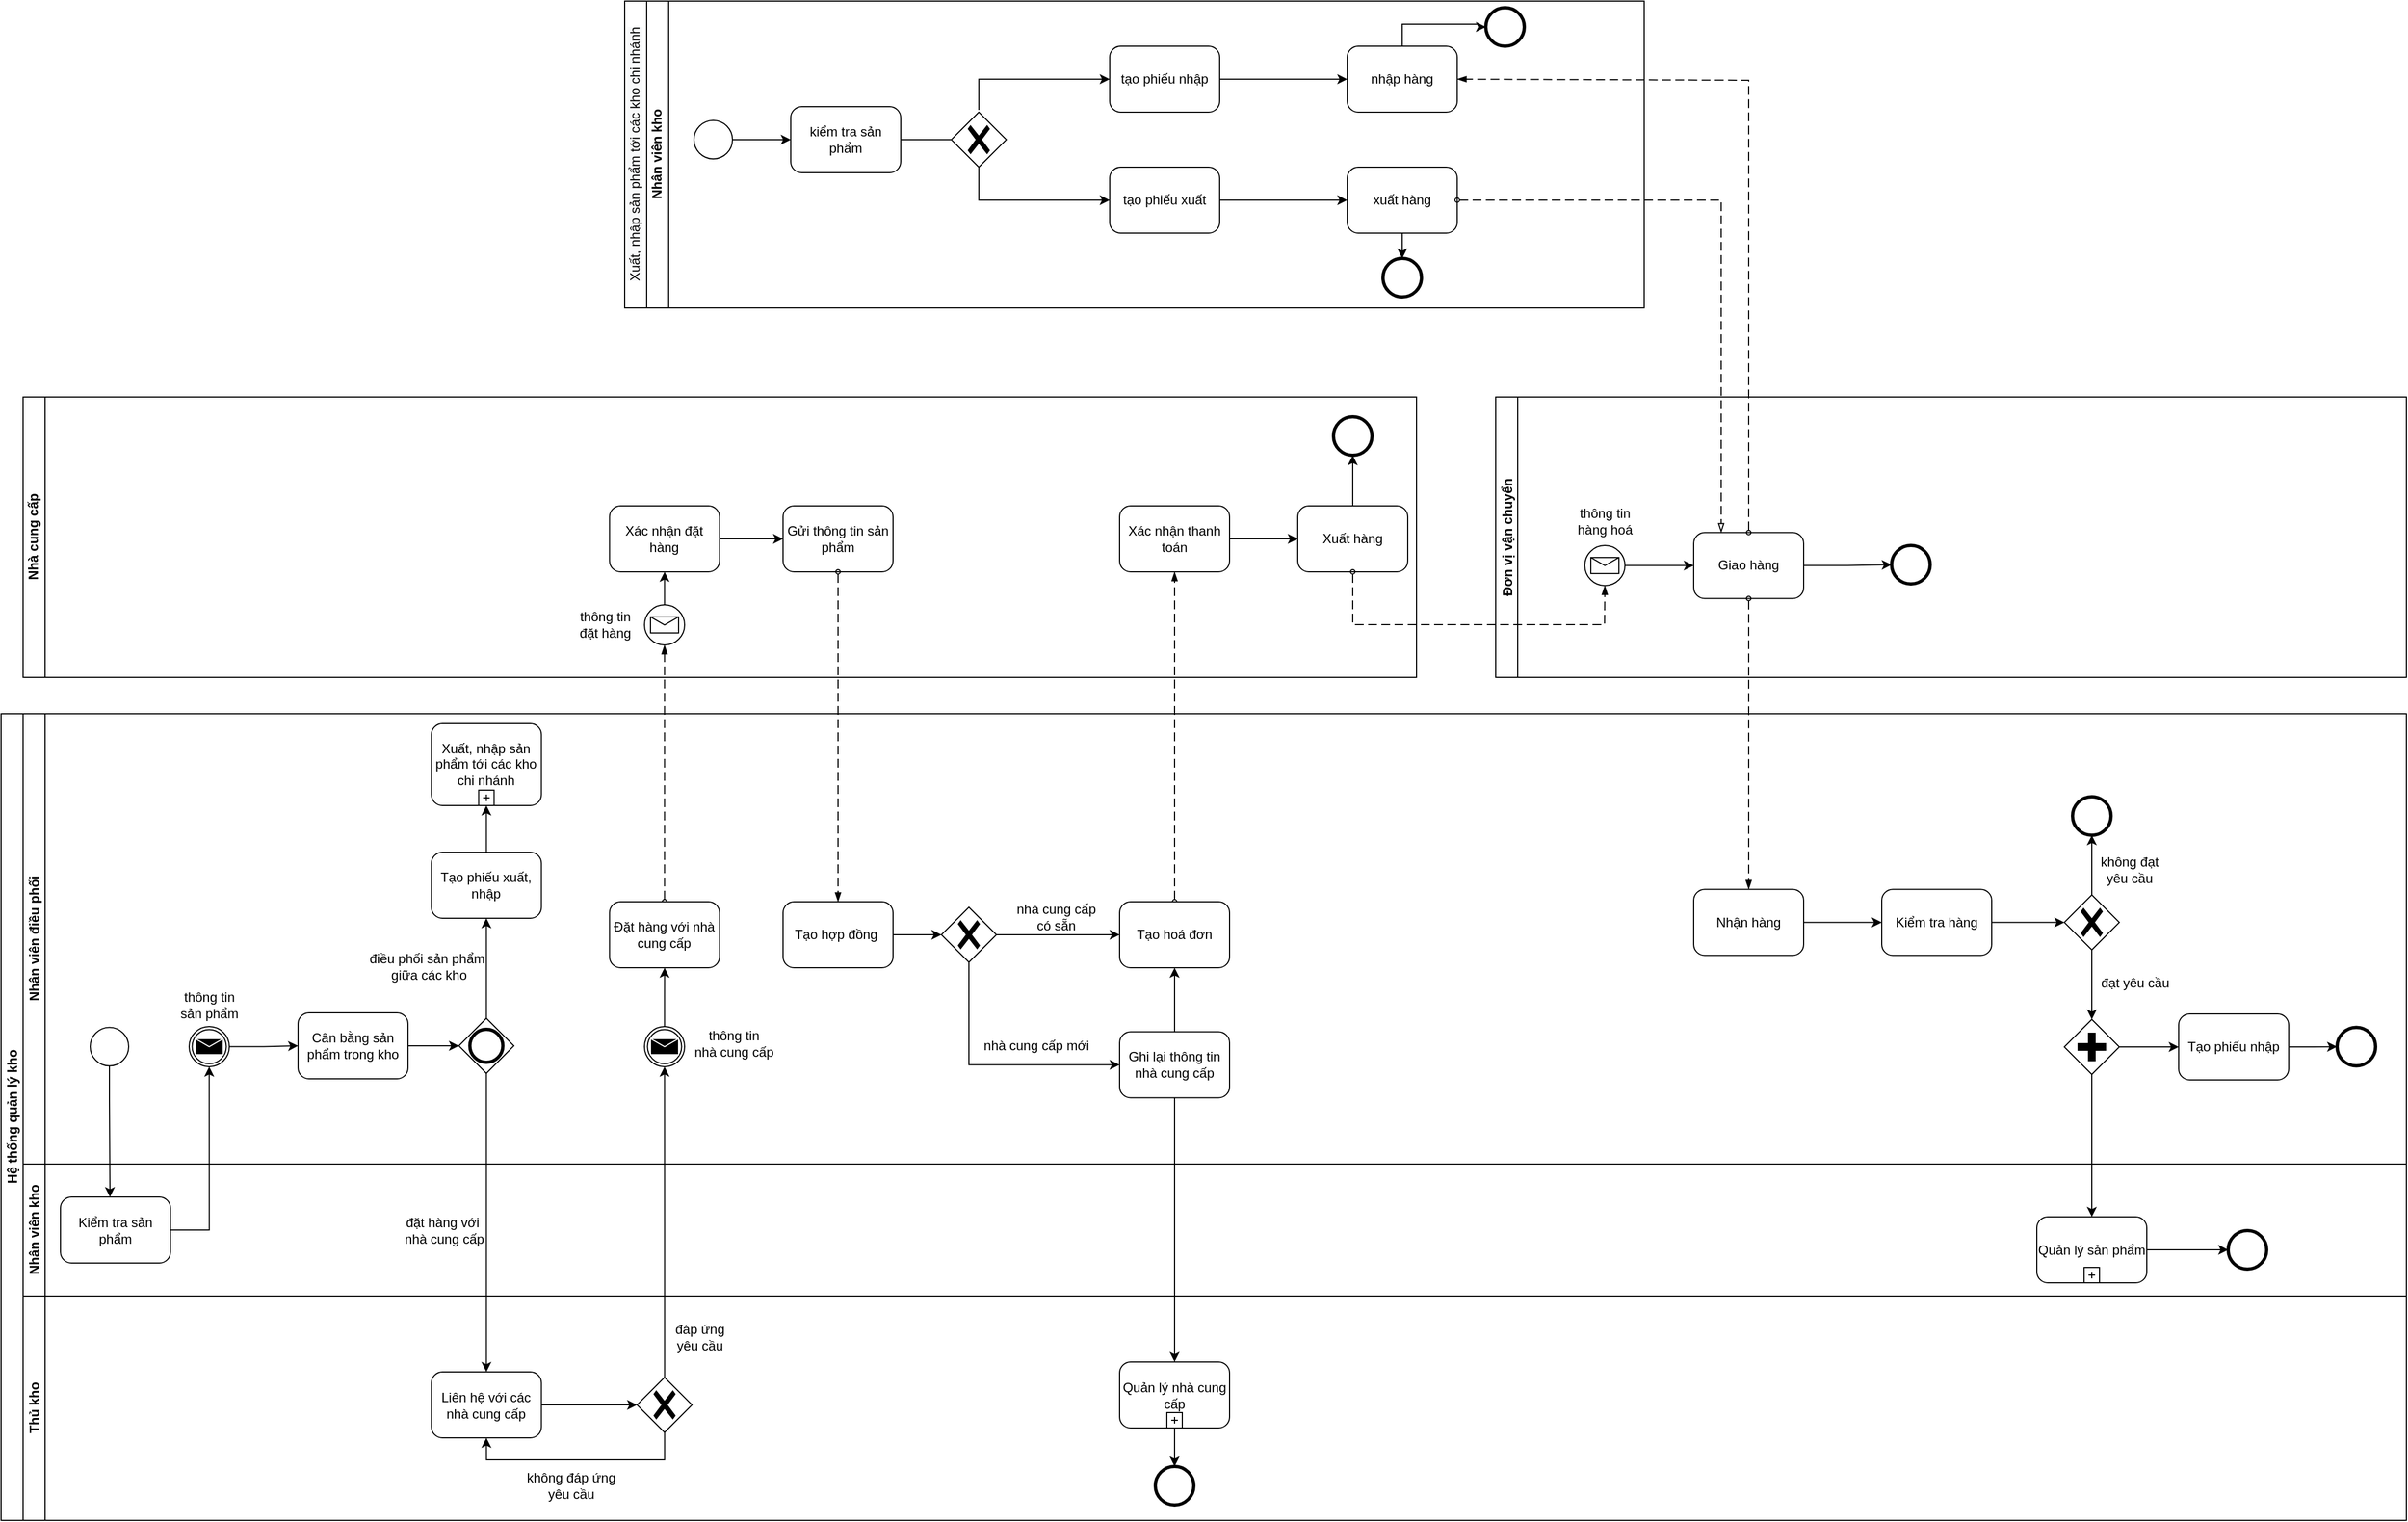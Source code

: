 <mxfile version="20.2.4" type="device" pages="2"><diagram name="inventory management system" id="74e2e168-ea6b-b213-b513-2b3c1d86103e"><mxGraphModel dx="1221" dy="634" grid="1" gridSize="9" guides="1" tooltips="1" connect="1" arrows="1" fold="1" page="1" pageScale="1" pageWidth="1500" pageHeight="1920" background="none" math="0" shadow="0"><root><mxCell id="0"/><mxCell id="1" parent="0"/><mxCell id="8CF6cLF_497ZP0KfiTRn-6" value="Nhà cung cấp" style="swimlane;html=1;startSize=20;horizontal=0;" parent="1" vertex="1"><mxGeometry x="281" y="405" width="1267" height="255" as="geometry"/></mxCell><mxCell id="GPhjwS82SwwZV1RUeQHN-33" value="" style="edgeStyle=orthogonalEdgeStyle;rounded=0;orthogonalLoop=1;jettySize=auto;html=1;" parent="8CF6cLF_497ZP0KfiTRn-6" source="8CF6cLF_497ZP0KfiTRn-21" target="GPhjwS82SwwZV1RUeQHN-30" edge="1"><mxGeometry relative="1" as="geometry"/></mxCell><mxCell id="8CF6cLF_497ZP0KfiTRn-21" value="Xác nhận đặt hàng" style="points=[[0.25,0,0],[0.5,0,0],[0.75,0,0],[1,0.25,0],[1,0.5,0],[1,0.75,0],[0.75,1,0],[0.5,1,0],[0.25,1,0],[0,0.75,0],[0,0.5,0],[0,0.25,0]];shape=mxgraph.bpmn.task;whiteSpace=wrap;rectStyle=rounded;size=10;taskMarker=abstract;" parent="8CF6cLF_497ZP0KfiTRn-6" vertex="1"><mxGeometry x="533.25" y="99" width="100" height="60" as="geometry"/></mxCell><mxCell id="yt2m0FL5eR5qhUg7MyY3-13" value="" style="edgeStyle=orthogonalEdgeStyle;rounded=0;orthogonalLoop=1;jettySize=auto;html=1;" parent="8CF6cLF_497ZP0KfiTRn-6" source="yt2m0FL5eR5qhUg7MyY3-9" target="yt2m0FL5eR5qhUg7MyY3-12" edge="1"><mxGeometry relative="1" as="geometry"/></mxCell><mxCell id="yt2m0FL5eR5qhUg7MyY3-9" value="Xác nhận thanh toán" style="points=[[0.25,0,0],[0.5,0,0],[0.75,0,0],[1,0.25,0],[1,0.5,0],[1,0.75,0],[0.75,1,0],[0.5,1,0],[0.25,1,0],[0,0.75,0],[0,0.5,0],[0,0.25,0]];shape=mxgraph.bpmn.task;whiteSpace=wrap;rectStyle=rounded;size=10;taskMarker=abstract;" parent="8CF6cLF_497ZP0KfiTRn-6" vertex="1"><mxGeometry x="997" y="99" width="100" height="60" as="geometry"/></mxCell><mxCell id="GPhjwS82SwwZV1RUeQHN-35" value="" style="edgeStyle=orthogonalEdgeStyle;rounded=0;orthogonalLoop=1;jettySize=auto;html=1;" parent="8CF6cLF_497ZP0KfiTRn-6" source="yt2m0FL5eR5qhUg7MyY3-12" target="GPhjwS82SwwZV1RUeQHN-34" edge="1"><mxGeometry relative="1" as="geometry"/></mxCell><mxCell id="yt2m0FL5eR5qhUg7MyY3-12" value="Xuất hàng" style="points=[[0.25,0,0],[0.5,0,0],[0.75,0,0],[1,0.25,0],[1,0.5,0],[1,0.75,0],[0.75,1,0],[0.5,1,0],[0.25,1,0],[0,0.75,0],[0,0.5,0],[0,0.25,0]];shape=mxgraph.bpmn.task;whiteSpace=wrap;rectStyle=rounded;size=10;taskMarker=abstract;" parent="8CF6cLF_497ZP0KfiTRn-6" vertex="1"><mxGeometry x="1159" y="99" width="100" height="60" as="geometry"/></mxCell><mxCell id="yt2m0FL5eR5qhUg7MyY3-16" value="" style="edgeStyle=orthogonalEdgeStyle;rounded=0;orthogonalLoop=1;jettySize=auto;html=1;" parent="8CF6cLF_497ZP0KfiTRn-6" source="yt2m0FL5eR5qhUg7MyY3-14" target="8CF6cLF_497ZP0KfiTRn-21" edge="1"><mxGeometry relative="1" as="geometry"/></mxCell><mxCell id="yt2m0FL5eR5qhUg7MyY3-14" value="" style="points=[[0.145,0.145,0],[0.5,0,0],[0.855,0.145,0],[1,0.5,0],[0.855,0.855,0],[0.5,1,0],[0.145,0.855,0],[0,0.5,0]];shape=mxgraph.bpmn.event;html=1;verticalLabelPosition=bottom;labelBackgroundColor=#ffffff;verticalAlign=top;align=center;perimeter=ellipsePerimeter;outlineConnect=0;aspect=fixed;outline=standard;symbol=message;" parent="8CF6cLF_497ZP0KfiTRn-6" vertex="1"><mxGeometry x="565" y="189" width="36.5" height="36.5" as="geometry"/></mxCell><mxCell id="yt2m0FL5eR5qhUg7MyY3-17" value="thông tin &lt;br&gt;đặt hàng" style="text;html=1;align=center;verticalAlign=middle;resizable=0;points=[];autosize=1;strokeColor=none;fillColor=none;" parent="8CF6cLF_497ZP0KfiTRn-6" vertex="1"><mxGeometry x="493" y="184.75" width="72" height="45" as="geometry"/></mxCell><mxCell id="GPhjwS82SwwZV1RUeQHN-30" value="Gửi thông tin sản phẩm" style="points=[[0.25,0,0],[0.5,0,0],[0.75,0,0],[1,0.25,0],[1,0.5,0],[1,0.75,0],[0.75,1,0],[0.5,1,0],[0.25,1,0],[0,0.75,0],[0,0.5,0],[0,0.25,0]];shape=mxgraph.bpmn.task;whiteSpace=wrap;rectStyle=rounded;size=10;taskMarker=abstract;" parent="8CF6cLF_497ZP0KfiTRn-6" vertex="1"><mxGeometry x="691" y="99" width="100" height="60" as="geometry"/></mxCell><mxCell id="GPhjwS82SwwZV1RUeQHN-34" value="" style="points=[[0.145,0.145,0],[0.5,0,0],[0.855,0.145,0],[1,0.5,0],[0.855,0.855,0],[0.5,1,0],[0.145,0.855,0],[0,0.5,0]];shape=mxgraph.bpmn.event;html=1;verticalLabelPosition=bottom;labelBackgroundColor=#ffffff;verticalAlign=top;align=center;perimeter=ellipsePerimeter;outlineConnect=0;aspect=fixed;outline=end;symbol=terminate2;" parent="8CF6cLF_497ZP0KfiTRn-6" vertex="1"><mxGeometry x="1191.5" y="18" width="35" height="35" as="geometry"/></mxCell><mxCell id="8CF6cLF_497ZP0KfiTRn-131" value="" style="dashed=1;dashPattern=8 4;endArrow=blockThin;endFill=1;startArrow=oval;startFill=0;endSize=6;startSize=4;rounded=0;exitX=0.5;exitY=0;exitDx=0;exitDy=0;exitPerimeter=0;" parent="1" source="8CF6cLF_497ZP0KfiTRn-118" target="yt2m0FL5eR5qhUg7MyY3-14" edge="1"><mxGeometry width="160" relative="1" as="geometry"><mxPoint x="567" y="675" as="sourcePoint"/><mxPoint x="727" y="675" as="targetPoint"/></mxGeometry></mxCell><mxCell id="yt2m0FL5eR5qhUg7MyY3-10" value="" style="dashed=1;dashPattern=8 4;endArrow=blockThin;endFill=1;startArrow=oval;startFill=0;endSize=6;startSize=4;rounded=0;entryX=0.5;entryY=1;entryDx=0;entryDy=0;entryPerimeter=0;exitX=0.5;exitY=0;exitDx=0;exitDy=0;exitPerimeter=0;" parent="1" source="8CF6cLF_497ZP0KfiTRn-40" target="yt2m0FL5eR5qhUg7MyY3-9" edge="1"><mxGeometry width="160" relative="1" as="geometry"><mxPoint x="1052.5" y="510" as="sourcePoint"/><mxPoint x="1053" y="636.5" as="targetPoint"/></mxGeometry></mxCell><mxCell id="yt2m0FL5eR5qhUg7MyY3-4" value="" style="dashed=1;dashPattern=8 4;endArrow=blockThin;endFill=1;startArrow=oval;startFill=0;endSize=6;startSize=4;rounded=0;entryX=0.5;entryY=0;entryDx=0;entryDy=0;entryPerimeter=0;exitX=0.5;exitY=1;exitDx=0;exitDy=0;exitPerimeter=0;" parent="1" source="GPhjwS82SwwZV1RUeQHN-30" target="8CF6cLF_497ZP0KfiTRn-33" edge="1"><mxGeometry width="160" relative="1" as="geometry"><mxPoint x="1022" y="559" as="sourcePoint"/><mxPoint x="983" y="619" as="targetPoint"/></mxGeometry></mxCell><mxCell id="yt2m0FL5eR5qhUg7MyY3-25" value="Đơn vị vận chuyển" style="swimlane;startSize=20;horizontal=0;" parent="1" vertex="1"><mxGeometry x="1620" y="405" width="828" height="255" as="geometry"/></mxCell><mxCell id="yt2m0FL5eR5qhUg7MyY3-34" value="" style="edgeStyle=orthogonalEdgeStyle;rounded=0;orthogonalLoop=1;jettySize=auto;html=1;" parent="yt2m0FL5eR5qhUg7MyY3-25" source="yt2m0FL5eR5qhUg7MyY3-28" target="yt2m0FL5eR5qhUg7MyY3-33" edge="1"><mxGeometry relative="1" as="geometry"/></mxCell><mxCell id="yt2m0FL5eR5qhUg7MyY3-28" value="Giao hàng" style="points=[[0.25,0,0],[0.5,0,0],[0.75,0,0],[1,0.25,0],[1,0.5,0],[1,0.75,0],[0.75,1,0],[0.5,1,0],[0.25,1,0],[0,0.75,0],[0,0.5,0],[0,0.25,0]];shape=mxgraph.bpmn.task;whiteSpace=wrap;rectStyle=rounded;size=10;taskMarker=abstract;" parent="yt2m0FL5eR5qhUg7MyY3-25" vertex="1"><mxGeometry x="180" y="123.25" width="100" height="60" as="geometry"/></mxCell><mxCell id="J1mQcQFPRn4zZdBeIt-k-29" value="" style="edgeStyle=orthogonalEdgeStyle;rounded=0;orthogonalLoop=1;jettySize=auto;html=1;" parent="yt2m0FL5eR5qhUg7MyY3-25" source="yt2m0FL5eR5qhUg7MyY3-29" target="yt2m0FL5eR5qhUg7MyY3-28" edge="1"><mxGeometry relative="1" as="geometry"/></mxCell><mxCell id="yt2m0FL5eR5qhUg7MyY3-29" value="" style="points=[[0.145,0.145,0],[0.5,0,0],[0.855,0.145,0],[1,0.5,0],[0.855,0.855,0],[0.5,1,0],[0.145,0.855,0],[0,0.5,0]];shape=mxgraph.bpmn.event;html=1;verticalLabelPosition=bottom;labelBackgroundColor=#ffffff;verticalAlign=top;align=center;perimeter=ellipsePerimeter;outlineConnect=0;aspect=fixed;outline=standard;symbol=message;" parent="yt2m0FL5eR5qhUg7MyY3-25" vertex="1"><mxGeometry x="81" y="135" width="36.5" height="36.5" as="geometry"/></mxCell><mxCell id="yt2m0FL5eR5qhUg7MyY3-31" value="thông tin &lt;br&gt;hàng hoá" style="text;html=1;align=center;verticalAlign=middle;resizable=0;points=[];autosize=1;strokeColor=none;fillColor=none;" parent="yt2m0FL5eR5qhUg7MyY3-25" vertex="1"><mxGeometry x="63.25" y="90" width="72" height="45" as="geometry"/></mxCell><mxCell id="yt2m0FL5eR5qhUg7MyY3-33" value="" style="points=[[0.145,0.145,0],[0.5,0,0],[0.855,0.145,0],[1,0.5,0],[0.855,0.855,0],[0.5,1,0],[0.145,0.855,0],[0,0.5,0]];shape=mxgraph.bpmn.event;html=1;verticalLabelPosition=bottom;labelBackgroundColor=#ffffff;verticalAlign=top;align=center;perimeter=ellipsePerimeter;outlineConnect=0;aspect=fixed;outline=end;symbol=terminate2;" parent="yt2m0FL5eR5qhUg7MyY3-25" vertex="1"><mxGeometry x="360" y="135" width="35" height="35" as="geometry"/></mxCell><mxCell id="J1mQcQFPRn4zZdBeIt-k-14" value="" style="dashed=1;dashPattern=8 4;endArrow=blockThin;endFill=1;startArrow=oval;startFill=0;endSize=6;startSize=4;rounded=0;exitX=0.5;exitY=1;exitDx=0;exitDy=0;exitPerimeter=0;entryX=0.5;entryY=0;entryDx=0;entryDy=0;entryPerimeter=0;" parent="1" source="yt2m0FL5eR5qhUg7MyY3-28" target="yt2m0FL5eR5qhUg7MyY3-35" edge="1"><mxGeometry width="160" relative="1" as="geometry"><mxPoint x="1611" y="558" as="sourcePoint"/><mxPoint x="1771" y="558" as="targetPoint"/></mxGeometry></mxCell><mxCell id="J1mQcQFPRn4zZdBeIt-k-28" value="" style="dashed=1;dashPattern=8 4;endArrow=blockThin;endFill=1;startArrow=oval;startFill=0;endSize=6;startSize=4;rounded=0;exitX=0.5;exitY=1;exitDx=0;exitDy=0;exitPerimeter=0;entryX=0.5;entryY=1;entryDx=0;entryDy=0;entryPerimeter=0;" parent="1" source="yt2m0FL5eR5qhUg7MyY3-12" target="yt2m0FL5eR5qhUg7MyY3-29" edge="1"><mxGeometry width="160" relative="1" as="geometry"><mxPoint x="1674" y="432" as="sourcePoint"/><mxPoint x="1834" y="432" as="targetPoint"/><Array as="points"><mxPoint x="1490" y="612"/><mxPoint x="1719" y="612"/></Array></mxGeometry></mxCell><mxCell id="8CF6cLF_497ZP0KfiTRn-80" value="Hệ thống quản lý kho" style="swimlane;html=1;childLayout=stackLayout;resizeParent=1;resizeParentMax=0;horizontal=0;startSize=20;horizontalStack=0;" parent="1" vertex="1"><mxGeometry x="261" y="693" width="2187" height="733.5" as="geometry"/></mxCell><mxCell id="8CF6cLF_497ZP0KfiTRn-81" value="Nhân viên điều phối&lt;br&gt;" style="swimlane;html=1;startSize=20;horizontal=0;" parent="8CF6cLF_497ZP0KfiTRn-80" vertex="1"><mxGeometry x="20" width="2167" height="409.5" as="geometry"/></mxCell><mxCell id="8CF6cLF_497ZP0KfiTRn-40" value="Tạo hoá đơn" style="points=[[0.25,0,0],[0.5,0,0],[0.75,0,0],[1,0.25,0],[1,0.5,0],[1,0.75,0],[0.75,1,0],[0.5,1,0],[0.25,1,0],[0,0.75,0],[0,0.5,0],[0,0.25,0]];shape=mxgraph.bpmn.task;whiteSpace=wrap;rectStyle=rounded;size=10;taskMarker=abstract;" parent="8CF6cLF_497ZP0KfiTRn-81" vertex="1"><mxGeometry x="997" y="171" width="100" height="60" as="geometry"/></mxCell><mxCell id="GPhjwS82SwwZV1RUeQHN-29" value="" style="edgeStyle=orthogonalEdgeStyle;rounded=0;orthogonalLoop=1;jettySize=auto;html=1;" parent="8CF6cLF_497ZP0KfiTRn-81" source="8CF6cLF_497ZP0KfiTRn-44" target="GPhjwS82SwwZV1RUeQHN-28" edge="1"><mxGeometry relative="1" as="geometry"/></mxCell><mxCell id="8CF6cLF_497ZP0KfiTRn-44" value="Tạo phiếu nhập" style="points=[[0.25,0,0],[0.5,0,0],[0.75,0,0],[1,0.25,0],[1,0.5,0],[1,0.75,0],[0.75,1,0],[0.5,1,0],[0.25,1,0],[0,0.75,0],[0,0.5,0],[0,0.25,0]];shape=mxgraph.bpmn.task;whiteSpace=wrap;rectStyle=rounded;size=10;taskMarker=abstract;" parent="8CF6cLF_497ZP0KfiTRn-81" vertex="1"><mxGeometry x="1960" y="273" width="100" height="60" as="geometry"/></mxCell><mxCell id="8CF6cLF_497ZP0KfiTRn-118" value="Đặt hàng với nhà cung cấp" style="points=[[0.25,0,0],[0.5,0,0],[0.75,0,0],[1,0.25,0],[1,0.5,0],[1,0.75,0],[0.75,1,0],[0.5,1,0],[0.25,1,0],[0,0.75,0],[0,0.5,0],[0,0.25,0]];shape=mxgraph.bpmn.task;whiteSpace=wrap;rectStyle=rounded;size=10;taskMarker=abstract;" parent="8CF6cLF_497ZP0KfiTRn-81" vertex="1"><mxGeometry x="533.25" y="171" width="100" height="60" as="geometry"/></mxCell><mxCell id="GPhjwS82SwwZV1RUeQHN-4" value="" style="edgeStyle=orthogonalEdgeStyle;rounded=0;orthogonalLoop=1;jettySize=auto;html=1;" parent="8CF6cLF_497ZP0KfiTRn-81" source="8CF6cLF_497ZP0KfiTRn-33" target="GPhjwS82SwwZV1RUeQHN-3" edge="1"><mxGeometry relative="1" as="geometry"/></mxCell><mxCell id="8CF6cLF_497ZP0KfiTRn-33" value="Tạo hợp đồng " style="points=[[0.25,0,0],[0.5,0,0],[0.75,0,0],[1,0.25,0],[1,0.5,0],[1,0.75,0],[0.75,1,0],[0.5,1,0],[0.25,1,0],[0,0.75,0],[0,0.5,0],[0,0.25,0]];shape=mxgraph.bpmn.task;whiteSpace=wrap;rectStyle=rounded;size=10;taskMarker=abstract;" parent="8CF6cLF_497ZP0KfiTRn-81" vertex="1"><mxGeometry x="691" y="171" width="100" height="60" as="geometry"/></mxCell><mxCell id="0IMm8NpGHYCXOkR3CDBu-25" value="" style="edgeStyle=orthogonalEdgeStyle;rounded=0;orthogonalLoop=1;jettySize=auto;html=1;entryX=0.5;entryY=1;entryDx=0;entryDy=0;entryPerimeter=0;" parent="8CF6cLF_497ZP0KfiTRn-81" source="0IMm8NpGHYCXOkR3CDBu-22" target="GPhjwS82SwwZV1RUeQHN-2" edge="1"><mxGeometry relative="1" as="geometry"><mxPoint x="421.235" y="231" as="targetPoint"/></mxGeometry></mxCell><mxCell id="0IMm8NpGHYCXOkR3CDBu-22" value="" style="points=[[0.25,0.25,0],[0.5,0,0],[0.75,0.25,0],[1,0.5,0],[0.75,0.75,0],[0.5,1,0],[0.25,0.75,0],[0,0.5,0]];shape=mxgraph.bpmn.gateway2;html=1;verticalLabelPosition=bottom;labelBackgroundColor=#ffffff;verticalAlign=top;align=center;perimeter=rhombusPerimeter;outlineConnect=0;outline=end;symbol=general;" parent="8CF6cLF_497ZP0KfiTRn-81" vertex="1"><mxGeometry x="396.25" y="277" width="50" height="50" as="geometry"/></mxCell><mxCell id="0IMm8NpGHYCXOkR3CDBu-26" value="" style="points=[[0.145,0.145,0],[0.5,0,0],[0.855,0.145,0],[1,0.5,0],[0.855,0.855,0],[0.5,1,0],[0.145,0.855,0],[0,0.5,0]];shape=mxgraph.bpmn.event;html=1;verticalLabelPosition=bottom;labelBackgroundColor=#ffffff;verticalAlign=top;align=center;perimeter=ellipsePerimeter;outlineConnect=0;aspect=fixed;outline=standard;symbol=general;" parent="8CF6cLF_497ZP0KfiTRn-81" vertex="1"><mxGeometry x="61" y="285.25" width="35" height="35" as="geometry"/></mxCell><mxCell id="0IMm8NpGHYCXOkR3CDBu-87" value="" style="edgeStyle=orthogonalEdgeStyle;rounded=0;orthogonalLoop=1;jettySize=auto;html=1;" parent="8CF6cLF_497ZP0KfiTRn-81" source="0IMm8NpGHYCXOkR3CDBu-56" target="0IMm8NpGHYCXOkR3CDBu-22" edge="1"><mxGeometry relative="1" as="geometry"/></mxCell><mxCell id="0IMm8NpGHYCXOkR3CDBu-56" value="Cân bằng sản phẩm trong kho" style="points=[[0.25,0,0],[0.5,0,0],[0.75,0,0],[1,0.25,0],[1,0.5,0],[1,0.75,0],[0.75,1,0],[0.5,1,0],[0.25,1,0],[0,0.75,0],[0,0.5,0],[0,0.25,0]];shape=mxgraph.bpmn.task;whiteSpace=wrap;rectStyle=rounded;size=10;taskMarker=abstract;" parent="8CF6cLF_497ZP0KfiTRn-81" vertex="1"><mxGeometry x="250" y="272" width="100" height="60" as="geometry"/></mxCell><mxCell id="J1mQcQFPRn4zZdBeIt-k-36" value="" style="edgeStyle=orthogonalEdgeStyle;rounded=0;orthogonalLoop=1;jettySize=auto;html=1;" parent="8CF6cLF_497ZP0KfiTRn-81" source="0IMm8NpGHYCXOkR3CDBu-71" target="8CF6cLF_497ZP0KfiTRn-44" edge="1"><mxGeometry relative="1" as="geometry"/></mxCell><mxCell id="0IMm8NpGHYCXOkR3CDBu-71" value="" style="points=[[0.25,0.25,0],[0.5,0,0],[0.75,0.25,0],[1,0.5,0],[0.75,0.75,0],[0.5,1,0],[0.25,0.75,0],[0,0.5,0]];shape=mxgraph.bpmn.gateway2;html=1;verticalLabelPosition=bottom;labelBackgroundColor=#ffffff;verticalAlign=top;align=center;perimeter=rhombusPerimeter;outlineConnect=0;outline=none;symbol=none;gwType=parallel;" parent="8CF6cLF_497ZP0KfiTRn-81" vertex="1"><mxGeometry x="1856" y="278" width="50" height="50" as="geometry"/></mxCell><mxCell id="0IMm8NpGHYCXOkR3CDBu-97" value="" style="edgeStyle=orthogonalEdgeStyle;rounded=0;orthogonalLoop=1;jettySize=auto;html=1;" parent="8CF6cLF_497ZP0KfiTRn-81" source="0IMm8NpGHYCXOkR3CDBu-94" target="8CF6cLF_497ZP0KfiTRn-118" edge="1"><mxGeometry relative="1" as="geometry"/></mxCell><mxCell id="0IMm8NpGHYCXOkR3CDBu-94" value="" style="points=[[0.145,0.145,0],[0.5,0,0],[0.855,0.145,0],[1,0.5,0],[0.855,0.855,0],[0.5,1,0],[0.145,0.855,0],[0,0.5,0]];shape=mxgraph.bpmn.event;html=1;verticalLabelPosition=bottom;labelBackgroundColor=#ffffff;verticalAlign=top;align=center;perimeter=ellipsePerimeter;outlineConnect=0;aspect=fixed;outline=throwing;symbol=message;" parent="8CF6cLF_497ZP0KfiTRn-81" vertex="1"><mxGeometry x="565" y="284.5" width="36.5" height="36.5" as="geometry"/></mxCell><mxCell id="0IMm8NpGHYCXOkR3CDBu-98" value="thông tin &lt;br&gt;nhà cung cấp" style="text;html=1;align=center;verticalAlign=middle;resizable=0;points=[];autosize=1;strokeColor=none;fillColor=none;" parent="8CF6cLF_497ZP0KfiTRn-81" vertex="1"><mxGeometry x="601" y="277" width="90" height="45" as="geometry"/></mxCell><mxCell id="J1mQcQFPRn4zZdBeIt-k-16" style="edgeStyle=orthogonalEdgeStyle;rounded=0;orthogonalLoop=1;jettySize=auto;html=1;entryX=0;entryY=0.5;entryDx=0;entryDy=0;entryPerimeter=0;" parent="8CF6cLF_497ZP0KfiTRn-81" source="0IMm8NpGHYCXOkR3CDBu-102" target="0IMm8NpGHYCXOkR3CDBu-108" edge="1"><mxGeometry relative="1" as="geometry"/></mxCell><mxCell id="0IMm8NpGHYCXOkR3CDBu-102" value="Kiểm tra hàng" style="points=[[0.25,0,0],[0.5,0,0],[0.75,0,0],[1,0.25,0],[1,0.5,0],[1,0.75,0],[0.75,1,0],[0.5,1,0],[0.25,1,0],[0,0.75,0],[0,0.5,0],[0,0.25,0]];shape=mxgraph.bpmn.task;whiteSpace=wrap;rectStyle=rounded;size=10;taskMarker=abstract;" parent="8CF6cLF_497ZP0KfiTRn-81" vertex="1"><mxGeometry x="1690" y="159.75" width="100" height="60" as="geometry"/></mxCell><mxCell id="0IMm8NpGHYCXOkR3CDBu-116" value="" style="edgeStyle=orthogonalEdgeStyle;rounded=0;orthogonalLoop=1;jettySize=auto;html=1;" parent="8CF6cLF_497ZP0KfiTRn-81" source="0IMm8NpGHYCXOkR3CDBu-108" target="0IMm8NpGHYCXOkR3CDBu-113" edge="1"><mxGeometry relative="1" as="geometry"/></mxCell><mxCell id="J1mQcQFPRn4zZdBeIt-k-20" value="" style="edgeStyle=orthogonalEdgeStyle;rounded=0;orthogonalLoop=1;jettySize=auto;html=1;" parent="8CF6cLF_497ZP0KfiTRn-81" source="0IMm8NpGHYCXOkR3CDBu-108" target="0IMm8NpGHYCXOkR3CDBu-71" edge="1"><mxGeometry relative="1" as="geometry"/></mxCell><mxCell id="0IMm8NpGHYCXOkR3CDBu-108" value="" style="points=[[0.25,0.25,0],[0.5,0,0],[0.75,0.25,0],[1,0.5,0],[0.75,0.75,0],[0.5,1,0],[0.25,0.75,0],[0,0.5,0]];shape=mxgraph.bpmn.gateway2;html=1;verticalLabelPosition=bottom;labelBackgroundColor=#ffffff;verticalAlign=top;align=center;perimeter=rhombusPerimeter;outlineConnect=0;outline=none;symbol=none;gwType=exclusive;" parent="8CF6cLF_497ZP0KfiTRn-81" vertex="1"><mxGeometry x="1856" y="164.75" width="50" height="50" as="geometry"/></mxCell><mxCell id="0IMm8NpGHYCXOkR3CDBu-113" value="" style="points=[[0.145,0.145,0],[0.5,0,0],[0.855,0.145,0],[1,0.5,0],[0.855,0.855,0],[0.5,1,0],[0.145,0.855,0],[0,0.5,0]];shape=mxgraph.bpmn.event;html=1;verticalLabelPosition=bottom;labelBackgroundColor=#ffffff;verticalAlign=top;align=center;perimeter=ellipsePerimeter;outlineConnect=0;aspect=fixed;outline=end;symbol=terminate2;" parent="8CF6cLF_497ZP0KfiTRn-81" vertex="1"><mxGeometry x="1863.5" y="75.5" width="35" height="35" as="geometry"/></mxCell><mxCell id="J1mQcQFPRn4zZdBeIt-k-17" value="" style="edgeStyle=orthogonalEdgeStyle;rounded=0;orthogonalLoop=1;jettySize=auto;html=1;" parent="8CF6cLF_497ZP0KfiTRn-81" source="yt2m0FL5eR5qhUg7MyY3-35" target="0IMm8NpGHYCXOkR3CDBu-102" edge="1"><mxGeometry relative="1" as="geometry"/></mxCell><mxCell id="yt2m0FL5eR5qhUg7MyY3-35" value="Nhận hàng" style="points=[[0.25,0,0],[0.5,0,0],[0.75,0,0],[1,0.25,0],[1,0.5,0],[1,0.75,0],[0.75,1,0],[0.5,1,0],[0.25,1,0],[0,0.75,0],[0,0.5,0],[0,0.25,0]];shape=mxgraph.bpmn.task;whiteSpace=wrap;rectStyle=rounded;size=10;taskMarker=abstract;" parent="8CF6cLF_497ZP0KfiTRn-81" vertex="1"><mxGeometry x="1519" y="159.75" width="100" height="60" as="geometry"/></mxCell><mxCell id="GPhjwS82SwwZV1RUeQHN-14" value="" style="edgeStyle=orthogonalEdgeStyle;rounded=0;orthogonalLoop=1;jettySize=auto;html=1;" parent="8CF6cLF_497ZP0KfiTRn-81" source="J1mQcQFPRn4zZdBeIt-k-51" target="8CF6cLF_497ZP0KfiTRn-40" edge="1"><mxGeometry relative="1" as="geometry"/></mxCell><mxCell id="J1mQcQFPRn4zZdBeIt-k-51" value="Ghi lại thông tin nhà cung cấp" style="points=[[0.25,0,0],[0.5,0,0],[0.75,0,0],[1,0.25,0],[1,0.5,0],[1,0.75,0],[0.75,1,0],[0.5,1,0],[0.25,1,0],[0,0.75,0],[0,0.5,0],[0,0.25,0]];shape=mxgraph.bpmn.task;whiteSpace=wrap;rectStyle=rounded;size=10;taskMarker=abstract;" parent="8CF6cLF_497ZP0KfiTRn-81" vertex="1"><mxGeometry x="997" y="289.25" width="100" height="60" as="geometry"/></mxCell><mxCell id="J1mQcQFPRn4zZdBeIt-k-59" value="đạt yêu cầu" style="text;html=1;align=center;verticalAlign=middle;resizable=0;points=[];autosize=1;strokeColor=none;fillColor=none;" parent="8CF6cLF_497ZP0KfiTRn-81" vertex="1"><mxGeometry x="1879" y="231" width="81" height="27" as="geometry"/></mxCell><mxCell id="J1mQcQFPRn4zZdBeIt-k-60" value="không đạt &lt;br&gt;yêu cầu" style="text;html=1;align=center;verticalAlign=middle;resizable=0;points=[];autosize=1;strokeColor=none;fillColor=none;" parent="8CF6cLF_497ZP0KfiTRn-81" vertex="1"><mxGeometry x="1879" y="119.75" width="72" height="45" as="geometry"/></mxCell><mxCell id="J1mQcQFPRn4zZdBeIt-k-65" value="" style="edgeStyle=orthogonalEdgeStyle;rounded=0;orthogonalLoop=1;jettySize=auto;html=1;" parent="8CF6cLF_497ZP0KfiTRn-81" source="J1mQcQFPRn4zZdBeIt-k-63" target="0IMm8NpGHYCXOkR3CDBu-56" edge="1"><mxGeometry relative="1" as="geometry"/></mxCell><mxCell id="J1mQcQFPRn4zZdBeIt-k-63" value="" style="points=[[0.145,0.145,0],[0.5,0,0],[0.855,0.145,0],[1,0.5,0],[0.855,0.855,0],[0.5,1,0],[0.145,0.855,0],[0,0.5,0]];shape=mxgraph.bpmn.event;html=1;verticalLabelPosition=bottom;labelBackgroundColor=#ffffff;verticalAlign=top;align=center;perimeter=ellipsePerimeter;outlineConnect=0;aspect=fixed;outline=throwing;symbol=message;" parent="8CF6cLF_497ZP0KfiTRn-81" vertex="1"><mxGeometry x="151" y="284.5" width="36.5" height="36.5" as="geometry"/></mxCell><mxCell id="J1mQcQFPRn4zZdBeIt-k-69" value="thông tin &lt;br&gt;sản phẩm" style="text;html=1;align=center;verticalAlign=middle;resizable=0;points=[];autosize=1;strokeColor=none;fillColor=none;" parent="8CF6cLF_497ZP0KfiTRn-81" vertex="1"><mxGeometry x="133.25" y="242" width="72" height="45" as="geometry"/></mxCell><mxCell id="GPhjwS82SwwZV1RUeQHN-21" value="" style="edgeStyle=orthogonalEdgeStyle;rounded=0;orthogonalLoop=1;jettySize=auto;html=1;" parent="8CF6cLF_497ZP0KfiTRn-81" source="GPhjwS82SwwZV1RUeQHN-2" target="GPhjwS82SwwZV1RUeQHN-19" edge="1"><mxGeometry relative="1" as="geometry"/></mxCell><mxCell id="GPhjwS82SwwZV1RUeQHN-2" value="Tạo phiếu xuất, nhập" style="points=[[0.25,0,0],[0.5,0,0],[0.75,0,0],[1,0.25,0],[1,0.5,0],[1,0.75,0],[0.75,1,0],[0.5,1,0],[0.25,1,0],[0,0.75,0],[0,0.5,0],[0,0.25,0]];shape=mxgraph.bpmn.task;whiteSpace=wrap;rectStyle=rounded;size=10;taskMarker=abstract;" parent="8CF6cLF_497ZP0KfiTRn-81" vertex="1"><mxGeometry x="371.25" y="126" width="100" height="60" as="geometry"/></mxCell><mxCell id="GPhjwS82SwwZV1RUeQHN-8" value="" style="edgeStyle=orthogonalEdgeStyle;rounded=0;orthogonalLoop=1;jettySize=auto;html=1;" parent="8CF6cLF_497ZP0KfiTRn-81" source="GPhjwS82SwwZV1RUeQHN-3" target="8CF6cLF_497ZP0KfiTRn-40" edge="1"><mxGeometry relative="1" as="geometry"/></mxCell><mxCell id="GPhjwS82SwwZV1RUeQHN-13" style="edgeStyle=orthogonalEdgeStyle;rounded=0;orthogonalLoop=1;jettySize=auto;html=1;entryX=0;entryY=0.5;entryDx=0;entryDy=0;entryPerimeter=0;" parent="8CF6cLF_497ZP0KfiTRn-81" source="GPhjwS82SwwZV1RUeQHN-3" target="J1mQcQFPRn4zZdBeIt-k-51" edge="1"><mxGeometry relative="1" as="geometry"><Array as="points"><mxPoint x="860" y="319"/></Array></mxGeometry></mxCell><mxCell id="GPhjwS82SwwZV1RUeQHN-3" value="" style="points=[[0.25,0.25,0],[0.5,0,0],[0.75,0.25,0],[1,0.5,0],[0.75,0.75,0],[0.5,1,0],[0.25,0.75,0],[0,0.5,0]];shape=mxgraph.bpmn.gateway2;html=1;verticalLabelPosition=bottom;labelBackgroundColor=#ffffff;verticalAlign=top;align=center;perimeter=rhombusPerimeter;outlineConnect=0;outline=none;symbol=none;gwType=exclusive;" parent="8CF6cLF_497ZP0KfiTRn-81" vertex="1"><mxGeometry x="835" y="176" width="50" height="50" as="geometry"/></mxCell><mxCell id="GPhjwS82SwwZV1RUeQHN-10" value="nhà cung cấp &lt;br&gt;có sẵn" style="text;html=1;align=center;verticalAlign=middle;resizable=0;points=[];autosize=1;strokeColor=none;fillColor=none;" parent="8CF6cLF_497ZP0KfiTRn-81" vertex="1"><mxGeometry x="894" y="162" width="90" height="45" as="geometry"/></mxCell><mxCell id="GPhjwS82SwwZV1RUeQHN-11" value="nhà cung cấp mới" style="text;html=1;align=center;verticalAlign=middle;resizable=0;points=[];autosize=1;strokeColor=none;fillColor=none;" parent="8CF6cLF_497ZP0KfiTRn-81" vertex="1"><mxGeometry x="862" y="288.5" width="117" height="27" as="geometry"/></mxCell><mxCell id="GPhjwS82SwwZV1RUeQHN-19" value="Xuất, nhập sản phẩm tới các kho chi nhánh" style="points=[[0.25,0,0],[0.5,0,0],[0.75,0,0],[1,0.25,0],[1,0.5,0],[1,0.75,0],[0.75,1,0],[0.5,1,0],[0.25,1,0],[0,0.75,0],[0,0.5,0],[0,0.25,0]];shape=mxgraph.bpmn.task;whiteSpace=wrap;rectStyle=rounded;size=10;taskMarker=abstract;isLoopSub=1;" parent="8CF6cLF_497ZP0KfiTRn-81" vertex="1"><mxGeometry x="371.25" y="9" width="100" height="74.5" as="geometry"/></mxCell><mxCell id="GPhjwS82SwwZV1RUeQHN-22" value="điều phối sản phẩm&lt;br&gt;&amp;nbsp;giữa các kho" style="text;html=1;align=center;verticalAlign=middle;resizable=0;points=[];autosize=1;strokeColor=none;fillColor=none;" parent="8CF6cLF_497ZP0KfiTRn-81" vertex="1"><mxGeometry x="304" y="207" width="126" height="45" as="geometry"/></mxCell><mxCell id="GPhjwS82SwwZV1RUeQHN-28" value="" style="points=[[0.145,0.145,0],[0.5,0,0],[0.855,0.145,0],[1,0.5,0],[0.855,0.855,0],[0.5,1,0],[0.145,0.855,0],[0,0.5,0]];shape=mxgraph.bpmn.event;html=1;verticalLabelPosition=bottom;labelBackgroundColor=#ffffff;verticalAlign=top;align=center;perimeter=ellipsePerimeter;outlineConnect=0;aspect=fixed;outline=end;symbol=terminate2;" parent="8CF6cLF_497ZP0KfiTRn-81" vertex="1"><mxGeometry x="2104" y="285.25" width="35" height="35" as="geometry"/></mxCell><mxCell id="8CF6cLF_497ZP0KfiTRn-82" value="Nhân viên kho&lt;br&gt;" style="swimlane;html=1;startSize=20;horizontal=0;" parent="8CF6cLF_497ZP0KfiTRn-80" vertex="1"><mxGeometry x="20" y="409.5" width="2167" height="120" as="geometry"/></mxCell><mxCell id="J1mQcQFPRn4zZdBeIt-k-33" value="" style="edgeStyle=orthogonalEdgeStyle;rounded=0;orthogonalLoop=1;jettySize=auto;html=1;" parent="8CF6cLF_497ZP0KfiTRn-82" source="8CF6cLF_497ZP0KfiTRn-137" target="J1mQcQFPRn4zZdBeIt-k-32" edge="1"><mxGeometry relative="1" as="geometry"/></mxCell><mxCell id="8CF6cLF_497ZP0KfiTRn-137" value="Quản lý sản phẩm" style="points=[[0.25,0,0],[0.5,0,0],[0.75,0,0],[1,0.25,0],[1,0.5,0],[1,0.75,0],[0.75,1,0],[0.5,1,0],[0.25,1,0],[0,0.75,0],[0,0.5,0],[0,0.25,0]];shape=mxgraph.bpmn.task;whiteSpace=wrap;rectStyle=rounded;size=10;taskMarker=abstract;isLoopSub=1;" parent="8CF6cLF_497ZP0KfiTRn-82" vertex="1"><mxGeometry x="1831" y="48" width="100" height="60" as="geometry"/></mxCell><mxCell id="J1mQcQFPRn4zZdBeIt-k-32" value="" style="points=[[0.145,0.145,0],[0.5,0,0],[0.855,0.145,0],[1,0.5,0],[0.855,0.855,0],[0.5,1,0],[0.145,0.855,0],[0,0.5,0]];shape=mxgraph.bpmn.event;html=1;verticalLabelPosition=bottom;labelBackgroundColor=#ffffff;verticalAlign=top;align=center;perimeter=ellipsePerimeter;outlineConnect=0;aspect=fixed;outline=end;symbol=terminate2;" parent="8CF6cLF_497ZP0KfiTRn-82" vertex="1"><mxGeometry x="2005" y="60.5" width="35" height="35" as="geometry"/></mxCell><mxCell id="J1mQcQFPRn4zZdBeIt-k-61" value="Kiểm tra sản phẩm" style="points=[[0.25,0,0],[0.5,0,0],[0.75,0,0],[1,0.25,0],[1,0.5,0],[1,0.75,0],[0.75,1,0],[0.5,1,0],[0.25,1,0],[0,0.75,0],[0,0.5,0],[0,0.25,0]];shape=mxgraph.bpmn.task;whiteSpace=wrap;rectStyle=rounded;size=10;taskMarker=abstract;" parent="8CF6cLF_497ZP0KfiTRn-82" vertex="1"><mxGeometry x="34" y="30" width="100" height="60" as="geometry"/></mxCell><mxCell id="GPhjwS82SwwZV1RUeQHN-23" value="đặt hàng với&lt;br&gt;&amp;nbsp;nhà cung cấp" style="text;html=1;align=center;verticalAlign=middle;resizable=0;points=[];autosize=1;strokeColor=none;fillColor=none;" parent="8CF6cLF_497ZP0KfiTRn-82" vertex="1"><mxGeometry x="331" y="37.5" width="99" height="45" as="geometry"/></mxCell><mxCell id="J1mQcQFPRn4zZdBeIt-k-62" style="edgeStyle=orthogonalEdgeStyle;rounded=0;orthogonalLoop=1;jettySize=auto;html=1;" parent="8CF6cLF_497ZP0KfiTRn-80" source="0IMm8NpGHYCXOkR3CDBu-26" target="J1mQcQFPRn4zZdBeIt-k-61" edge="1"><mxGeometry relative="1" as="geometry"><Array as="points"><mxPoint x="99" y="351"/><mxPoint x="99" y="351"/></Array></mxGeometry></mxCell><mxCell id="J1mQcQFPRn4zZdBeIt-k-42" style="edgeStyle=orthogonalEdgeStyle;rounded=0;orthogonalLoop=1;jettySize=auto;html=1;" parent="8CF6cLF_497ZP0KfiTRn-80" source="J1mQcQFPRn4zZdBeIt-k-40" target="0IMm8NpGHYCXOkR3CDBu-94" edge="1"><mxGeometry relative="1" as="geometry"/></mxCell><mxCell id="J1mQcQFPRn4zZdBeIt-k-66" style="edgeStyle=orthogonalEdgeStyle;rounded=0;orthogonalLoop=1;jettySize=auto;html=1;entryX=0.5;entryY=0;entryDx=0;entryDy=0;entryPerimeter=0;" parent="8CF6cLF_497ZP0KfiTRn-80" source="0IMm8NpGHYCXOkR3CDBu-22" target="J1mQcQFPRn4zZdBeIt-k-44" edge="1"><mxGeometry relative="1" as="geometry"/></mxCell><mxCell id="J1mQcQFPRn4zZdBeIt-k-68" style="edgeStyle=orthogonalEdgeStyle;rounded=0;orthogonalLoop=1;jettySize=auto;html=1;entryX=0.5;entryY=1;entryDx=0;entryDy=0;entryPerimeter=0;" parent="8CF6cLF_497ZP0KfiTRn-80" source="J1mQcQFPRn4zZdBeIt-k-61" target="J1mQcQFPRn4zZdBeIt-k-63" edge="1"><mxGeometry relative="1" as="geometry"/></mxCell><mxCell id="GPhjwS82SwwZV1RUeQHN-27" style="edgeStyle=orthogonalEdgeStyle;rounded=0;orthogonalLoop=1;jettySize=auto;html=1;entryX=0.5;entryY=0;entryDx=0;entryDy=0;entryPerimeter=0;" parent="8CF6cLF_497ZP0KfiTRn-80" source="J1mQcQFPRn4zZdBeIt-k-51" target="J1mQcQFPRn4zZdBeIt-k-37" edge="1"><mxGeometry relative="1" as="geometry"/></mxCell><mxCell id="8CF6cLF_497ZP0KfiTRn-83" value="Thủ kho&lt;br&gt;" style="swimlane;html=1;startSize=20;horizontal=0;" parent="8CF6cLF_497ZP0KfiTRn-80" vertex="1"><mxGeometry x="20" y="529.5" width="2167" height="204" as="geometry"/></mxCell><mxCell id="GPhjwS82SwwZV1RUeQHN-25" value="" style="edgeStyle=orthogonalEdgeStyle;rounded=0;orthogonalLoop=1;jettySize=auto;html=1;" parent="8CF6cLF_497ZP0KfiTRn-83" source="J1mQcQFPRn4zZdBeIt-k-37" target="GPhjwS82SwwZV1RUeQHN-24" edge="1"><mxGeometry relative="1" as="geometry"/></mxCell><mxCell id="J1mQcQFPRn4zZdBeIt-k-37" value="Quản lý nhà cung cấp" style="points=[[0.25,0,0],[0.5,0,0],[0.75,0,0],[1,0.25,0],[1,0.5,0],[1,0.75,0],[0.75,1,0],[0.5,1,0],[0.25,1,0],[0,0.75,0],[0,0.5,0],[0,0.25,0]];shape=mxgraph.bpmn.task;whiteSpace=wrap;rectStyle=rounded;size=10;taskMarker=abstract;isLoopSub=1;" parent="8CF6cLF_497ZP0KfiTRn-83" vertex="1"><mxGeometry x="997" y="60" width="100" height="60" as="geometry"/></mxCell><mxCell id="J1mQcQFPRn4zZdBeIt-k-41" value="" style="edgeStyle=orthogonalEdgeStyle;rounded=0;orthogonalLoop=1;jettySize=auto;html=1;exitX=1;exitY=0.5;exitDx=0;exitDy=0;exitPerimeter=0;" parent="8CF6cLF_497ZP0KfiTRn-83" source="J1mQcQFPRn4zZdBeIt-k-44" target="J1mQcQFPRn4zZdBeIt-k-40" edge="1"><mxGeometry relative="1" as="geometry"><mxPoint x="471.25" y="106.0" as="sourcePoint"/></mxGeometry></mxCell><mxCell id="J1mQcQFPRn4zZdBeIt-k-67" style="edgeStyle=orthogonalEdgeStyle;rounded=0;orthogonalLoop=1;jettySize=auto;html=1;entryX=0.5;entryY=1;entryDx=0;entryDy=0;entryPerimeter=0;" parent="8CF6cLF_497ZP0KfiTRn-83" source="J1mQcQFPRn4zZdBeIt-k-40" target="J1mQcQFPRn4zZdBeIt-k-44" edge="1"><mxGeometry relative="1" as="geometry"><Array as="points"><mxPoint x="583" y="149"/><mxPoint x="421" y="149"/></Array></mxGeometry></mxCell><mxCell id="J1mQcQFPRn4zZdBeIt-k-40" value="" style="points=[[0.25,0.25,0],[0.5,0,0],[0.75,0.25,0],[1,0.5,0],[0.75,0.75,0],[0.5,1,0],[0.25,0.75,0],[0,0.5,0]];shape=mxgraph.bpmn.gateway2;html=1;verticalLabelPosition=bottom;labelBackgroundColor=#ffffff;verticalAlign=top;align=center;perimeter=rhombusPerimeter;outlineConnect=0;outline=none;symbol=none;gwType=exclusive;" parent="8CF6cLF_497ZP0KfiTRn-83" vertex="1"><mxGeometry x="558.25" y="74" width="50" height="50" as="geometry"/></mxCell><mxCell id="J1mQcQFPRn4zZdBeIt-k-44" value="Liên hệ với các nhà cung cấp" style="points=[[0.25,0,0],[0.5,0,0],[0.75,0,0],[1,0.25,0],[1,0.5,0],[1,0.75,0],[0.75,1,0],[0.5,1,0],[0.25,1,0],[0,0.75,0],[0,0.5,0],[0,0.25,0]];shape=mxgraph.bpmn.task;whiteSpace=wrap;rectStyle=rounded;size=10;taskMarker=abstract;" parent="8CF6cLF_497ZP0KfiTRn-83" vertex="1"><mxGeometry x="371.25" y="69" width="100" height="60" as="geometry"/></mxCell><mxCell id="J1mQcQFPRn4zZdBeIt-k-47" value="đáp ứng &lt;br&gt;yêu cầu" style="text;html=1;align=center;verticalAlign=middle;resizable=0;points=[];autosize=1;strokeColor=none;fillColor=none;" parent="8CF6cLF_497ZP0KfiTRn-83" vertex="1"><mxGeometry x="583" y="15" width="63" height="45" as="geometry"/></mxCell><mxCell id="J1mQcQFPRn4zZdBeIt-k-48" value="không đáp ứng &lt;br&gt;yêu cầu" style="text;html=1;align=center;verticalAlign=middle;resizable=0;points=[];autosize=1;strokeColor=none;fillColor=none;" parent="8CF6cLF_497ZP0KfiTRn-83" vertex="1"><mxGeometry x="448" y="150" width="99" height="45" as="geometry"/></mxCell><mxCell id="GPhjwS82SwwZV1RUeQHN-24" value="" style="points=[[0.145,0.145,0],[0.5,0,0],[0.855,0.145,0],[1,0.5,0],[0.855,0.855,0],[0.5,1,0],[0.145,0.855,0],[0,0.5,0]];shape=mxgraph.bpmn.event;html=1;verticalLabelPosition=bottom;labelBackgroundColor=#ffffff;verticalAlign=top;align=center;perimeter=ellipsePerimeter;outlineConnect=0;aspect=fixed;outline=end;symbol=terminate2;" parent="8CF6cLF_497ZP0KfiTRn-83" vertex="1"><mxGeometry x="1029.5" y="155" width="35" height="35" as="geometry"/></mxCell><mxCell id="0IMm8NpGHYCXOkR3CDBu-76" value="" style="edgeStyle=orthogonalEdgeStyle;rounded=0;orthogonalLoop=1;jettySize=auto;html=1;" parent="8CF6cLF_497ZP0KfiTRn-80" source="0IMm8NpGHYCXOkR3CDBu-71" target="8CF6cLF_497ZP0KfiTRn-137" edge="1"><mxGeometry relative="1" as="geometry"/></mxCell><mxCell id="vg5Jbf43dAcI7qUfNp-3-1" value="&lt;span style=&quot;font-weight: 400; background-color: rgb(248, 249, 250);&quot;&gt;Xuất, nhập sản phẩm tới các kho chi nhánh&lt;br&gt;&lt;/span&gt;" style="swimlane;html=1;childLayout=stackLayout;resizeParent=1;resizeParentMax=0;horizontal=0;startSize=20;horizontalStack=0;" vertex="1" parent="1"><mxGeometry x="828" y="45" width="927" height="279" as="geometry"/></mxCell><mxCell id="vg5Jbf43dAcI7qUfNp-3-4" value="Nhân viên kho" style="swimlane;html=1;startSize=20;horizontal=0;" vertex="1" parent="vg5Jbf43dAcI7qUfNp-3-1"><mxGeometry x="20" width="907" height="279" as="geometry"/></mxCell><mxCell id="vg5Jbf43dAcI7qUfNp-3-8" style="edgeStyle=orthogonalEdgeStyle;rounded=0;orthogonalLoop=1;jettySize=auto;html=1;entryX=0;entryY=0.5;entryDx=0;entryDy=0;entryPerimeter=0;" edge="1" parent="vg5Jbf43dAcI7qUfNp-3-4" source="vg5Jbf43dAcI7qUfNp-3-6" target="vg5Jbf43dAcI7qUfNp-3-7"><mxGeometry relative="1" as="geometry"/></mxCell><mxCell id="vg5Jbf43dAcI7qUfNp-3-6" value="" style="points=[[0.145,0.145,0],[0.5,0,0],[0.855,0.145,0],[1,0.5,0],[0.855,0.855,0],[0.5,1,0],[0.145,0.855,0],[0,0.5,0]];shape=mxgraph.bpmn.event;html=1;verticalLabelPosition=bottom;labelBackgroundColor=#ffffff;verticalAlign=top;align=center;perimeter=ellipsePerimeter;outlineConnect=0;aspect=fixed;outline=standard;symbol=general;" vertex="1" parent="vg5Jbf43dAcI7qUfNp-3-4"><mxGeometry x="43" y="108.5" width="35" height="35" as="geometry"/></mxCell><mxCell id="vg5Jbf43dAcI7qUfNp-3-10" style="edgeStyle=orthogonalEdgeStyle;rounded=0;orthogonalLoop=1;jettySize=auto;html=1;entryX=0;entryY=0.5;entryDx=0;entryDy=0;entryPerimeter=0;startArrow=none;exitX=0.5;exitY=1;exitDx=0;exitDy=0;exitPerimeter=0;" edge="1" parent="vg5Jbf43dAcI7qUfNp-3-4" source="vg5Jbf43dAcI7qUfNp-3-35" target="vg5Jbf43dAcI7qUfNp-3-9"><mxGeometry relative="1" as="geometry"/></mxCell><mxCell id="vg5Jbf43dAcI7qUfNp-3-7" value="kiểm tra sản phẩm" style="points=[[0.25,0,0],[0.5,0,0],[0.75,0,0],[1,0.25,0],[1,0.5,0],[1,0.75,0],[0.75,1,0],[0.5,1,0],[0.25,1,0],[0,0.75,0],[0,0.5,0],[0,0.25,0]];shape=mxgraph.bpmn.task;whiteSpace=wrap;rectStyle=rounded;size=10;taskMarker=abstract;" vertex="1" parent="vg5Jbf43dAcI7qUfNp-3-4"><mxGeometry x="131" y="96" width="100" height="60" as="geometry"/></mxCell><mxCell id="vg5Jbf43dAcI7qUfNp-3-12" style="edgeStyle=orthogonalEdgeStyle;rounded=0;orthogonalLoop=1;jettySize=auto;html=1;exitX=1;exitY=0.5;exitDx=0;exitDy=0;exitPerimeter=0;entryX=0;entryY=0.5;entryDx=0;entryDy=0;entryPerimeter=0;" edge="1" parent="vg5Jbf43dAcI7qUfNp-3-4" source="vg5Jbf43dAcI7qUfNp-3-9" target="vg5Jbf43dAcI7qUfNp-3-11"><mxGeometry relative="1" as="geometry"/></mxCell><mxCell id="vg5Jbf43dAcI7qUfNp-3-9" value="tạo phiếu xuất" style="points=[[0.25,0,0],[0.5,0,0],[0.75,0,0],[1,0.25,0],[1,0.5,0],[1,0.75,0],[0.75,1,0],[0.5,1,0],[0.25,1,0],[0,0.75,0],[0,0.5,0],[0,0.25,0]];shape=mxgraph.bpmn.task;whiteSpace=wrap;rectStyle=rounded;size=10;taskMarker=abstract;" vertex="1" parent="vg5Jbf43dAcI7qUfNp-3-4"><mxGeometry x="421" y="151" width="100" height="60" as="geometry"/></mxCell><mxCell id="vg5Jbf43dAcI7qUfNp-3-14" style="edgeStyle=orthogonalEdgeStyle;rounded=0;orthogonalLoop=1;jettySize=auto;html=1;exitX=0.5;exitY=1;exitDx=0;exitDy=0;exitPerimeter=0;entryX=0.5;entryY=0;entryDx=0;entryDy=0;entryPerimeter=0;" edge="1" parent="vg5Jbf43dAcI7qUfNp-3-4" source="vg5Jbf43dAcI7qUfNp-3-11" target="vg5Jbf43dAcI7qUfNp-3-13"><mxGeometry relative="1" as="geometry"/></mxCell><mxCell id="vg5Jbf43dAcI7qUfNp-3-11" value="xuất hàng" style="points=[[0.25,0,0],[0.5,0,0],[0.75,0,0],[1,0.25,0],[1,0.5,0],[1,0.75,0],[0.75,1,0],[0.5,1,0],[0.25,1,0],[0,0.75,0],[0,0.5,0],[0,0.25,0]];shape=mxgraph.bpmn.task;whiteSpace=wrap;rectStyle=rounded;size=10;taskMarker=abstract;" vertex="1" parent="vg5Jbf43dAcI7qUfNp-3-4"><mxGeometry x="637" y="151" width="100" height="60" as="geometry"/></mxCell><mxCell id="vg5Jbf43dAcI7qUfNp-3-13" value="" style="points=[[0.145,0.145,0],[0.5,0,0],[0.855,0.145,0],[1,0.5,0],[0.855,0.855,0],[0.5,1,0],[0.145,0.855,0],[0,0.5,0]];shape=mxgraph.bpmn.event;html=1;verticalLabelPosition=bottom;labelBackgroundColor=#ffffff;verticalAlign=top;align=center;perimeter=ellipsePerimeter;outlineConnect=0;aspect=fixed;outline=end;symbol=terminate2;" vertex="1" parent="vg5Jbf43dAcI7qUfNp-3-4"><mxGeometry x="669.5" y="234" width="35" height="35" as="geometry"/></mxCell><mxCell id="vg5Jbf43dAcI7qUfNp-3-38" style="edgeStyle=orthogonalEdgeStyle;shape=connector;rounded=0;orthogonalLoop=1;jettySize=auto;html=1;labelBackgroundColor=default;fontFamily=Helvetica;fontSize=11;fontColor=default;endArrow=classic;strokeColor=default;" edge="1" parent="vg5Jbf43dAcI7qUfNp-3-4" target="vg5Jbf43dAcI7qUfNp-3-37"><mxGeometry relative="1" as="geometry"><mxPoint x="302" y="99" as="sourcePoint"/><Array as="points"><mxPoint x="302" y="71"/></Array></mxGeometry></mxCell><mxCell id="vg5Jbf43dAcI7qUfNp-3-35" value="" style="points=[[0.25,0.25,0],[0.5,0,0],[0.75,0.25,0],[1,0.5,0],[0.75,0.75,0],[0.5,1,0],[0.25,0.75,0],[0,0.5,0]];shape=mxgraph.bpmn.gateway2;html=1;verticalLabelPosition=bottom;labelBackgroundColor=#ffffff;verticalAlign=top;align=center;perimeter=rhombusPerimeter;outlineConnect=0;outline=none;symbol=none;gwType=exclusive;" vertex="1" parent="vg5Jbf43dAcI7qUfNp-3-4"><mxGeometry x="277" y="101" width="50" height="50" as="geometry"/></mxCell><mxCell id="vg5Jbf43dAcI7qUfNp-3-36" value="" style="edgeStyle=orthogonalEdgeStyle;rounded=0;orthogonalLoop=1;jettySize=auto;html=1;entryX=0;entryY=0.5;entryDx=0;entryDy=0;entryPerimeter=0;endArrow=none;" edge="1" parent="vg5Jbf43dAcI7qUfNp-3-4" source="vg5Jbf43dAcI7qUfNp-3-7" target="vg5Jbf43dAcI7qUfNp-3-35"><mxGeometry relative="1" as="geometry"><mxPoint x="1142" y="180" as="sourcePoint"/><mxPoint x="1500" y="240" as="targetPoint"/></mxGeometry></mxCell><mxCell id="vg5Jbf43dAcI7qUfNp-3-40" style="edgeStyle=orthogonalEdgeStyle;shape=connector;rounded=0;orthogonalLoop=1;jettySize=auto;html=1;exitX=1;exitY=0.5;exitDx=0;exitDy=0;exitPerimeter=0;labelBackgroundColor=default;fontFamily=Helvetica;fontSize=11;fontColor=default;endArrow=classic;strokeColor=default;" edge="1" parent="vg5Jbf43dAcI7qUfNp-3-4" source="vg5Jbf43dAcI7qUfNp-3-37" target="vg5Jbf43dAcI7qUfNp-3-39"><mxGeometry relative="1" as="geometry"/></mxCell><mxCell id="vg5Jbf43dAcI7qUfNp-3-37" value="tạo phiếu nhập" style="points=[[0.25,0,0],[0.5,0,0],[0.75,0,0],[1,0.25,0],[1,0.5,0],[1,0.75,0],[0.75,1,0],[0.5,1,0],[0.25,1,0],[0,0.75,0],[0,0.5,0],[0,0.25,0]];shape=mxgraph.bpmn.task;whiteSpace=wrap;rectStyle=rounded;size=10;taskMarker=abstract;" vertex="1" parent="vg5Jbf43dAcI7qUfNp-3-4"><mxGeometry x="421" y="41" width="100" height="60" as="geometry"/></mxCell><mxCell id="vg5Jbf43dAcI7qUfNp-3-42" style="edgeStyle=orthogonalEdgeStyle;shape=connector;rounded=0;orthogonalLoop=1;jettySize=auto;html=1;entryX=0;entryY=0.5;entryDx=0;entryDy=0;entryPerimeter=0;labelBackgroundColor=default;fontFamily=Helvetica;fontSize=11;fontColor=default;endArrow=classic;strokeColor=default;exitX=0.5;exitY=0;exitDx=0;exitDy=0;exitPerimeter=0;" edge="1" parent="vg5Jbf43dAcI7qUfNp-3-4" source="vg5Jbf43dAcI7qUfNp-3-39" target="vg5Jbf43dAcI7qUfNp-3-41"><mxGeometry relative="1" as="geometry"/></mxCell><mxCell id="vg5Jbf43dAcI7qUfNp-3-39" value="nhập hàng" style="points=[[0.25,0,0],[0.5,0,0],[0.75,0,0],[1,0.25,0],[1,0.5,0],[1,0.75,0],[0.75,1,0],[0.5,1,0],[0.25,1,0],[0,0.75,0],[0,0.5,0],[0,0.25,0]];shape=mxgraph.bpmn.task;whiteSpace=wrap;rectStyle=rounded;size=10;taskMarker=abstract;" vertex="1" parent="vg5Jbf43dAcI7qUfNp-3-4"><mxGeometry x="637" y="41" width="100" height="60" as="geometry"/></mxCell><mxCell id="vg5Jbf43dAcI7qUfNp-3-41" value="" style="points=[[0.145,0.145,0],[0.5,0,0],[0.855,0.145,0],[1,0.5,0],[0.855,0.855,0],[0.5,1,0],[0.145,0.855,0],[0,0.5,0]];shape=mxgraph.bpmn.event;html=1;verticalLabelPosition=bottom;labelBackgroundColor=#ffffff;verticalAlign=top;align=center;perimeter=ellipsePerimeter;outlineConnect=0;aspect=fixed;outline=end;symbol=terminate2;" vertex="1" parent="vg5Jbf43dAcI7qUfNp-3-4"><mxGeometry x="763" y="6" width="35" height="35" as="geometry"/></mxCell><mxCell id="vg5Jbf43dAcI7qUfNp-3-18" value="" style="endArrow=blockThin;html=1;labelPosition=left;verticalLabelPosition=middle;align=right;verticalAlign=middle;dashed=1;dashPattern=8 4;endFill=0;startArrow=oval;startFill=0;endSize=6;startSize=4;rounded=0;labelBackgroundColor=default;fontFamily=Helvetica;fontSize=11;fontColor=default;strokeColor=default;shape=connector;exitX=1;exitY=0.5;exitDx=0;exitDy=0;exitPerimeter=0;entryX=0.25;entryY=0;entryDx=0;entryDy=0;entryPerimeter=0;" edge="1" parent="1" source="vg5Jbf43dAcI7qUfNp-3-11" target="yt2m0FL5eR5qhUg7MyY3-28"><mxGeometry relative="1" as="geometry"><mxPoint x="1098" y="351" as="sourcePoint"/><mxPoint x="2094.4" y="171" as="targetPoint"/><Array as="points"><mxPoint x="1825" y="226"/></Array></mxGeometry></mxCell><mxCell id="vg5Jbf43dAcI7qUfNp-3-23" value="" style="dashed=1;dashPattern=8 4;endArrow=blockThin;endFill=1;startArrow=oval;startFill=0;endSize=6;startSize=4;rounded=0;labelBackgroundColor=default;fontFamily=Helvetica;fontSize=11;fontColor=default;strokeColor=default;html=1;shape=connector;exitX=0.5;exitY=0;exitDx=0;exitDy=0;exitPerimeter=0;entryX=1;entryY=0.5;entryDx=0;entryDy=0;entryPerimeter=0;" edge="1" parent="1" source="yt2m0FL5eR5qhUg7MyY3-28" target="vg5Jbf43dAcI7qUfNp-3-39"><mxGeometry width="160" relative="1" as="geometry"><mxPoint x="1980" y="333" as="sourcePoint"/><mxPoint x="1854" y="189" as="targetPoint"/><Array as="points"><mxPoint x="1850" y="117"/></Array></mxGeometry></mxCell></root></mxGraphModel></diagram><diagram id="zcWqQP-7sYKR7JLJzFc2" name="Page-2"><mxGraphModel dx="1381" dy="756" grid="1" gridSize="9" guides="1" tooltips="1" connect="1" arrows="1" fold="1" page="1" pageScale="1" pageWidth="1500" pageHeight="1920" math="0" shadow="0"><root><mxCell id="0"/><mxCell id="1" parent="0"/></root></mxGraphModel></diagram></mxfile>